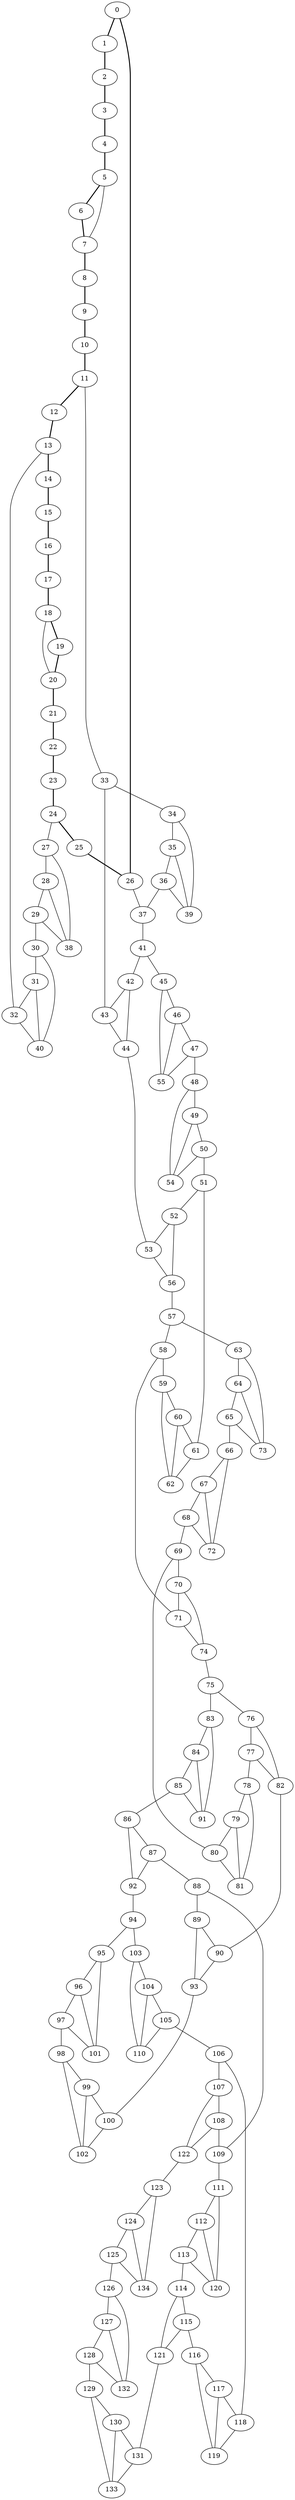 //Inside of this graph isn't 3-connected
graph G {
0 [ pos = " 26.00,0.00!" ];
0 -- 1[style=bold];
0 -- 26[style=bold];
1 [ pos = " 25.30,6.00!" ];
1 -- 2[style=bold];
2 [ pos = " 23.23,11.67!" ];
2 -- 3[style=bold];
3 [ pos = " 19.92,16.71!" ];
3 -- 4[style=bold];
4 [ pos = " 15.53,20.86!" ];
4 -- 5[style=bold];
5 [ pos = " 10.30,23.87!" ];
5 -- 6[style=bold];
5 -- 7;
6 [ pos = " 4.51,25.61!" ];
6 -- 7[style=bold];
7 [ pos = " -1.51,25.96!" ];
7 -- 8[style=bold];
8 [ pos = " -7.46,24.91!" ];
8 -- 9[style=bold];
9 [ pos = " -13.00,22.52!" ];
9 -- 10[style=bold];
10 [ pos = " -17.84,18.91!" ];
10 -- 11[style=bold];
11 [ pos = " -21.72,14.29!" ];
11 -- 12[style=bold];
11 -- 33;
12 [ pos = " -24.43,8.89!" ];
12 -- 13[style=bold];
13 [ pos = " -25.82,3.02!" ];
13 -- 14[style=bold];
13 -- 32;
14 [ pos = " -25.82,-3.02!" ];
14 -- 15[style=bold];
15 [ pos = " -24.43,-8.89!" ];
15 -- 16[style=bold];
16 [ pos = " -21.72,-14.29!" ];
16 -- 17[style=bold];
17 [ pos = " -17.84,-18.91!" ];
17 -- 18[style=bold];
18 [ pos = " -13.00,-22.52!" ];
18 -- 19[style=bold];
18 -- 20;
19 [ pos = " -7.46,-24.91!" ];
19 -- 20[style=bold];
20 [ pos = " -1.51,-25.96!" ];
20 -- 21[style=bold];
21 [ pos = " 4.51,-25.61!" ];
21 -- 22[style=bold];
22 [ pos = " 10.30,-23.87!" ];
22 -- 23[style=bold];
23 [ pos = " 15.53,-20.86!" ];
23 -- 24[style=bold];
24 [ pos = " 19.92,-16.71!" ];
24 -- 25[style=bold];
24 -- 27;
25 [ pos = " 23.23,-11.67!" ];
25 -- 26[style=bold];
26 [ pos = " 25.30,-6.00!" ];
26 -- 37;
27 -- 28;
27 -- 38;
28 -- 29;
28 -- 38;
29 -- 30;
29 -- 38;
30 -- 31;
30 -- 40;
31 -- 32;
31 -- 40;
32 -- 40;
33 -- 34;
33 -- 43;
34 -- 35;
34 -- 39;
35 -- 36;
35 -- 39;
36 -- 37;
36 -- 39;
37 -- 41;
41 -- 42;
41 -- 45;
42 -- 43;
42 -- 44;
43 -- 44;
44 -- 53;
45 -- 46;
45 -- 55;
46 -- 47;
46 -- 55;
47 -- 48;
47 -- 55;
48 -- 49;
48 -- 54;
49 -- 50;
49 -- 54;
50 -- 51;
50 -- 54;
51 -- 52;
51 -- 61;
52 -- 53;
52 -- 56;
53 -- 56;
56 -- 57;
57 -- 58;
57 -- 63;
58 -- 59;
58 -- 71;
59 -- 60;
59 -- 62;
60 -- 61;
60 -- 62;
61 -- 62;
63 -- 64;
63 -- 73;
64 -- 65;
64 -- 73;
65 -- 66;
65 -- 73;
66 -- 67;
66 -- 72;
67 -- 68;
67 -- 72;
68 -- 69;
68 -- 72;
69 -- 70;
69 -- 80;
70 -- 71;
70 -- 74;
71 -- 74;
74 -- 75;
75 -- 76;
75 -- 83;
76 -- 77;
76 -- 82;
77 -- 78;
77 -- 82;
78 -- 79;
78 -- 81;
79 -- 80;
79 -- 81;
80 -- 81;
82 -- 90;
83 -- 84;
83 -- 91;
84 -- 85;
84 -- 91;
85 -- 86;
85 -- 91;
86 -- 87;
86 -- 92;
87 -- 88;
87 -- 92;
88 -- 89;
88 -- 109;
89 -- 90;
89 -- 93;
90 -- 93;
92 -- 94;
93 -- 100;
94 -- 95;
94 -- 103;
95 -- 96;
95 -- 101;
96 -- 97;
96 -- 101;
97 -- 98;
97 -- 101;
98 -- 99;
98 -- 102;
99 -- 100;
99 -- 102;
100 -- 102;
103 -- 104;
103 -- 110;
104 -- 105;
104 -- 110;
105 -- 106;
105 -- 110;
106 -- 107;
106 -- 118;
107 -- 108;
107 -- 122;
108 -- 109;
108 -- 122;
109 -- 111;
111 -- 112;
111 -- 120;
112 -- 113;
112 -- 120;
113 -- 114;
113 -- 120;
114 -- 115;
114 -- 121;
115 -- 116;
115 -- 121;
116 -- 117;
116 -- 119;
117 -- 118;
117 -- 119;
118 -- 119;
121 -- 131;
122 -- 123;
123 -- 124;
123 -- 134;
124 -- 125;
124 -- 134;
125 -- 126;
125 -- 134;
126 -- 127;
126 -- 132;
127 -- 128;
127 -- 132;
128 -- 129;
128 -- 132;
129 -- 130;
129 -- 133;
130 -- 131;
130 -- 133;
131 -- 133;
}
